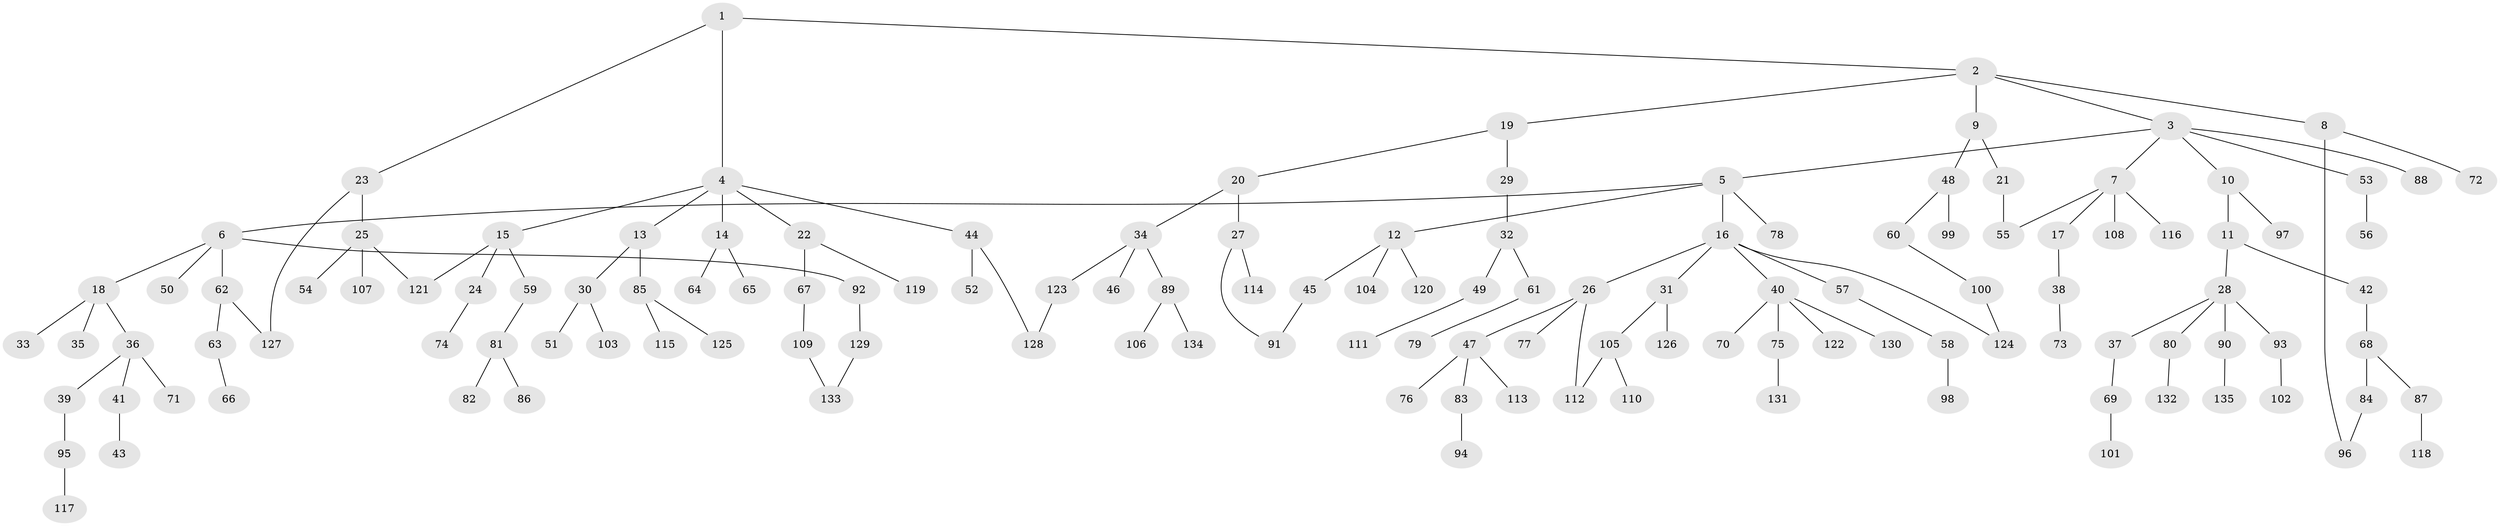 // Generated by graph-tools (version 1.1) at 2025/25/03/09/25 03:25:29]
// undirected, 135 vertices, 143 edges
graph export_dot {
graph [start="1"]
  node [color=gray90,style=filled];
  1;
  2;
  3;
  4;
  5;
  6;
  7;
  8;
  9;
  10;
  11;
  12;
  13;
  14;
  15;
  16;
  17;
  18;
  19;
  20;
  21;
  22;
  23;
  24;
  25;
  26;
  27;
  28;
  29;
  30;
  31;
  32;
  33;
  34;
  35;
  36;
  37;
  38;
  39;
  40;
  41;
  42;
  43;
  44;
  45;
  46;
  47;
  48;
  49;
  50;
  51;
  52;
  53;
  54;
  55;
  56;
  57;
  58;
  59;
  60;
  61;
  62;
  63;
  64;
  65;
  66;
  67;
  68;
  69;
  70;
  71;
  72;
  73;
  74;
  75;
  76;
  77;
  78;
  79;
  80;
  81;
  82;
  83;
  84;
  85;
  86;
  87;
  88;
  89;
  90;
  91;
  92;
  93;
  94;
  95;
  96;
  97;
  98;
  99;
  100;
  101;
  102;
  103;
  104;
  105;
  106;
  107;
  108;
  109;
  110;
  111;
  112;
  113;
  114;
  115;
  116;
  117;
  118;
  119;
  120;
  121;
  122;
  123;
  124;
  125;
  126;
  127;
  128;
  129;
  130;
  131;
  132;
  133;
  134;
  135;
  1 -- 2;
  1 -- 4;
  1 -- 23;
  2 -- 3;
  2 -- 8;
  2 -- 9;
  2 -- 19;
  3 -- 5;
  3 -- 7;
  3 -- 10;
  3 -- 53;
  3 -- 88;
  4 -- 13;
  4 -- 14;
  4 -- 15;
  4 -- 22;
  4 -- 44;
  5 -- 6;
  5 -- 12;
  5 -- 16;
  5 -- 78;
  6 -- 18;
  6 -- 50;
  6 -- 62;
  6 -- 92;
  7 -- 17;
  7 -- 55;
  7 -- 108;
  7 -- 116;
  8 -- 72;
  8 -- 96;
  9 -- 21;
  9 -- 48;
  10 -- 11;
  10 -- 97;
  11 -- 28;
  11 -- 42;
  12 -- 45;
  12 -- 104;
  12 -- 120;
  13 -- 30;
  13 -- 85;
  14 -- 64;
  14 -- 65;
  15 -- 24;
  15 -- 59;
  15 -- 121;
  16 -- 26;
  16 -- 31;
  16 -- 40;
  16 -- 57;
  16 -- 124;
  17 -- 38;
  18 -- 33;
  18 -- 35;
  18 -- 36;
  19 -- 20;
  19 -- 29;
  20 -- 27;
  20 -- 34;
  21 -- 55;
  22 -- 67;
  22 -- 119;
  23 -- 25;
  23 -- 127;
  24 -- 74;
  25 -- 54;
  25 -- 107;
  25 -- 121;
  26 -- 47;
  26 -- 77;
  26 -- 112;
  27 -- 91;
  27 -- 114;
  28 -- 37;
  28 -- 80;
  28 -- 90;
  28 -- 93;
  29 -- 32;
  30 -- 51;
  30 -- 103;
  31 -- 105;
  31 -- 126;
  32 -- 49;
  32 -- 61;
  34 -- 46;
  34 -- 89;
  34 -- 123;
  36 -- 39;
  36 -- 41;
  36 -- 71;
  37 -- 69;
  38 -- 73;
  39 -- 95;
  40 -- 70;
  40 -- 75;
  40 -- 122;
  40 -- 130;
  41 -- 43;
  42 -- 68;
  44 -- 52;
  44 -- 128;
  45 -- 91;
  47 -- 76;
  47 -- 83;
  47 -- 113;
  48 -- 60;
  48 -- 99;
  49 -- 111;
  53 -- 56;
  57 -- 58;
  58 -- 98;
  59 -- 81;
  60 -- 100;
  61 -- 79;
  62 -- 63;
  62 -- 127;
  63 -- 66;
  67 -- 109;
  68 -- 84;
  68 -- 87;
  69 -- 101;
  75 -- 131;
  80 -- 132;
  81 -- 82;
  81 -- 86;
  83 -- 94;
  84 -- 96;
  85 -- 115;
  85 -- 125;
  87 -- 118;
  89 -- 106;
  89 -- 134;
  90 -- 135;
  92 -- 129;
  93 -- 102;
  95 -- 117;
  100 -- 124;
  105 -- 110;
  105 -- 112;
  109 -- 133;
  123 -- 128;
  129 -- 133;
}
